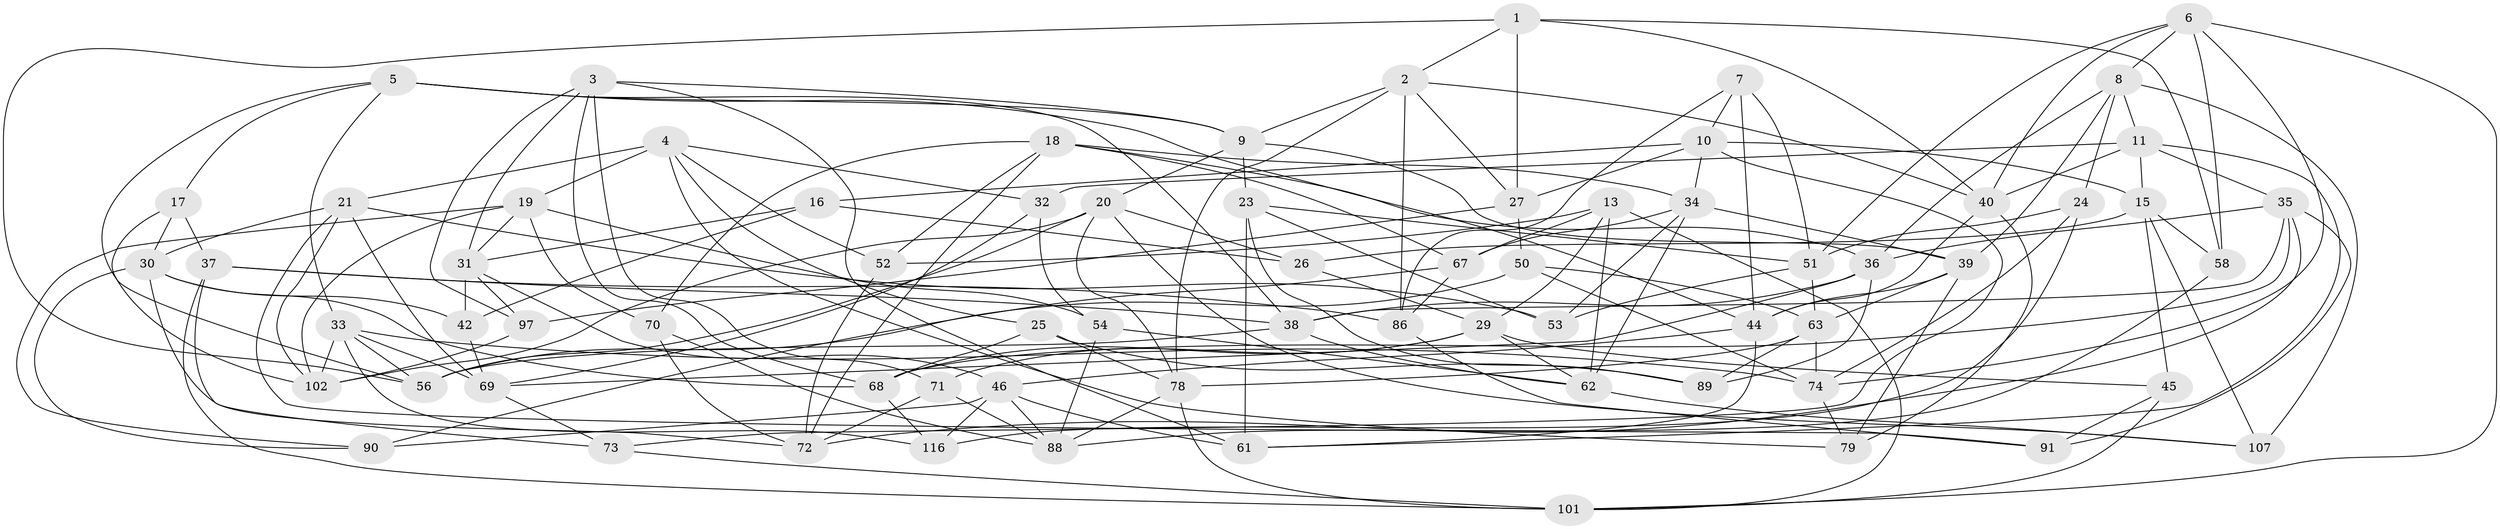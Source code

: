 // Generated by graph-tools (version 1.1) at 2025/24/03/03/25 07:24:29]
// undirected, 70 vertices, 182 edges
graph export_dot {
graph [start="1"]
  node [color=gray90,style=filled];
  1 [super="+12"];
  2 [super="+60"];
  3 [super="+55"];
  4 [super="+49"];
  5 [super="+14"];
  6 [super="+87"];
  7;
  8 [super="+75"];
  9 [super="+99"];
  10 [super="+22"];
  11 [super="+85"];
  13 [super="+28"];
  15 [super="+110"];
  16;
  17;
  18 [super="+41"];
  19 [super="+59"];
  20 [super="+77"];
  21 [super="+64"];
  23 [super="+43"];
  24;
  25;
  26;
  27 [super="+100"];
  29 [super="+106"];
  30 [super="+103"];
  31 [super="+115"];
  32;
  33 [super="+105"];
  34 [super="+57"];
  35 [super="+48"];
  36 [super="+47"];
  37 [super="+66"];
  38 [super="+81"];
  39 [super="+95"];
  40 [super="+96"];
  42;
  44 [super="+83"];
  45;
  46 [super="+94"];
  50;
  51 [super="+82"];
  52;
  53;
  54;
  56 [super="+114"];
  58;
  61 [super="+104"];
  62 [super="+65"];
  63 [super="+76"];
  67 [super="+84"];
  68 [super="+93"];
  69 [super="+80"];
  70;
  71;
  72 [super="+98"];
  73;
  74 [super="+108"];
  78 [super="+111"];
  79;
  86 [super="+112"];
  88 [super="+92"];
  89;
  90;
  91;
  97;
  101 [super="+113"];
  102 [super="+109"];
  107;
  116;
  1 -- 27 [weight=2];
  1 -- 2;
  1 -- 56;
  1 -- 58;
  1 -- 40;
  2 -- 78;
  2 -- 9;
  2 -- 27;
  2 -- 86;
  2 -- 40;
  3 -- 31;
  3 -- 71;
  3 -- 97;
  3 -- 68;
  3 -- 61;
  3 -- 9;
  4 -- 52;
  4 -- 32;
  4 -- 19;
  4 -- 25;
  4 -- 21;
  4 -- 79;
  5 -- 17;
  5 -- 38;
  5 -- 33;
  5 -- 56;
  5 -- 9;
  5 -- 44;
  6 -- 51;
  6 -- 8;
  6 -- 101;
  6 -- 40;
  6 -- 74;
  6 -- 58;
  7 -- 44;
  7 -- 51;
  7 -- 10;
  7 -- 86;
  8 -- 107;
  8 -- 39;
  8 -- 24;
  8 -- 11;
  8 -- 36;
  9 -- 23;
  9 -- 20;
  9 -- 39;
  10 -- 15;
  10 -- 16;
  10 -- 73;
  10 -- 34;
  10 -- 27;
  11 -- 40;
  11 -- 61;
  11 -- 32;
  11 -- 35;
  11 -- 15;
  13 -- 52;
  13 -- 67 [weight=2];
  13 -- 29;
  13 -- 101;
  13 -- 62;
  15 -- 26;
  15 -- 45;
  15 -- 58;
  15 -- 107;
  16 -- 26;
  16 -- 42;
  16 -- 31;
  17 -- 102;
  17 -- 37;
  17 -- 30;
  18 -- 52;
  18 -- 70;
  18 -- 72;
  18 -- 67;
  18 -- 34;
  18 -- 36;
  19 -- 31;
  19 -- 54;
  19 -- 70;
  19 -- 90;
  19 -- 102;
  20 -- 26;
  20 -- 107;
  20 -- 102;
  20 -- 78;
  20 -- 56;
  21 -- 53;
  21 -- 30;
  21 -- 102;
  21 -- 91;
  21 -- 69;
  23 -- 61 [weight=2];
  23 -- 89;
  23 -- 53;
  23 -- 51;
  24 -- 116;
  24 -- 74;
  24 -- 51;
  25 -- 89;
  25 -- 68;
  25 -- 78;
  26 -- 29;
  27 -- 50;
  27 -- 97;
  29 -- 71;
  29 -- 45;
  29 -- 68;
  29 -- 62;
  30 -- 72;
  30 -- 42;
  30 -- 90;
  30 -- 68;
  31 -- 46;
  31 -- 97;
  31 -- 42;
  32 -- 69;
  32 -- 54;
  33 -- 116;
  33 -- 102;
  33 -- 74;
  33 -- 69;
  33 -- 56;
  34 -- 53;
  34 -- 39;
  34 -- 62;
  34 -- 67;
  35 -- 91;
  35 -- 72;
  35 -- 36;
  35 -- 38;
  35 -- 68;
  36 -- 89;
  36 -- 38;
  36 -- 69;
  37 -- 38;
  37 -- 73;
  37 -- 101;
  37 -- 86 [weight=2];
  38 -- 62;
  38 -- 56;
  39 -- 44;
  39 -- 79;
  39 -- 63;
  40 -- 44;
  40 -- 79;
  42 -- 69;
  44 -- 61;
  44 -- 46;
  45 -- 101;
  45 -- 91;
  46 -- 116;
  46 -- 88;
  46 -- 90;
  46 -- 61;
  50 -- 74;
  50 -- 63;
  50 -- 56;
  51 -- 53;
  51 -- 63;
  52 -- 72;
  54 -- 88;
  54 -- 62;
  58 -- 88;
  62 -- 107;
  63 -- 78;
  63 -- 89;
  63 -- 74;
  67 -- 90;
  67 -- 86;
  68 -- 116;
  69 -- 73;
  70 -- 72;
  70 -- 88;
  71 -- 72;
  71 -- 88;
  73 -- 101;
  74 -- 79;
  78 -- 101;
  78 -- 88;
  86 -- 91;
  97 -- 102;
}
